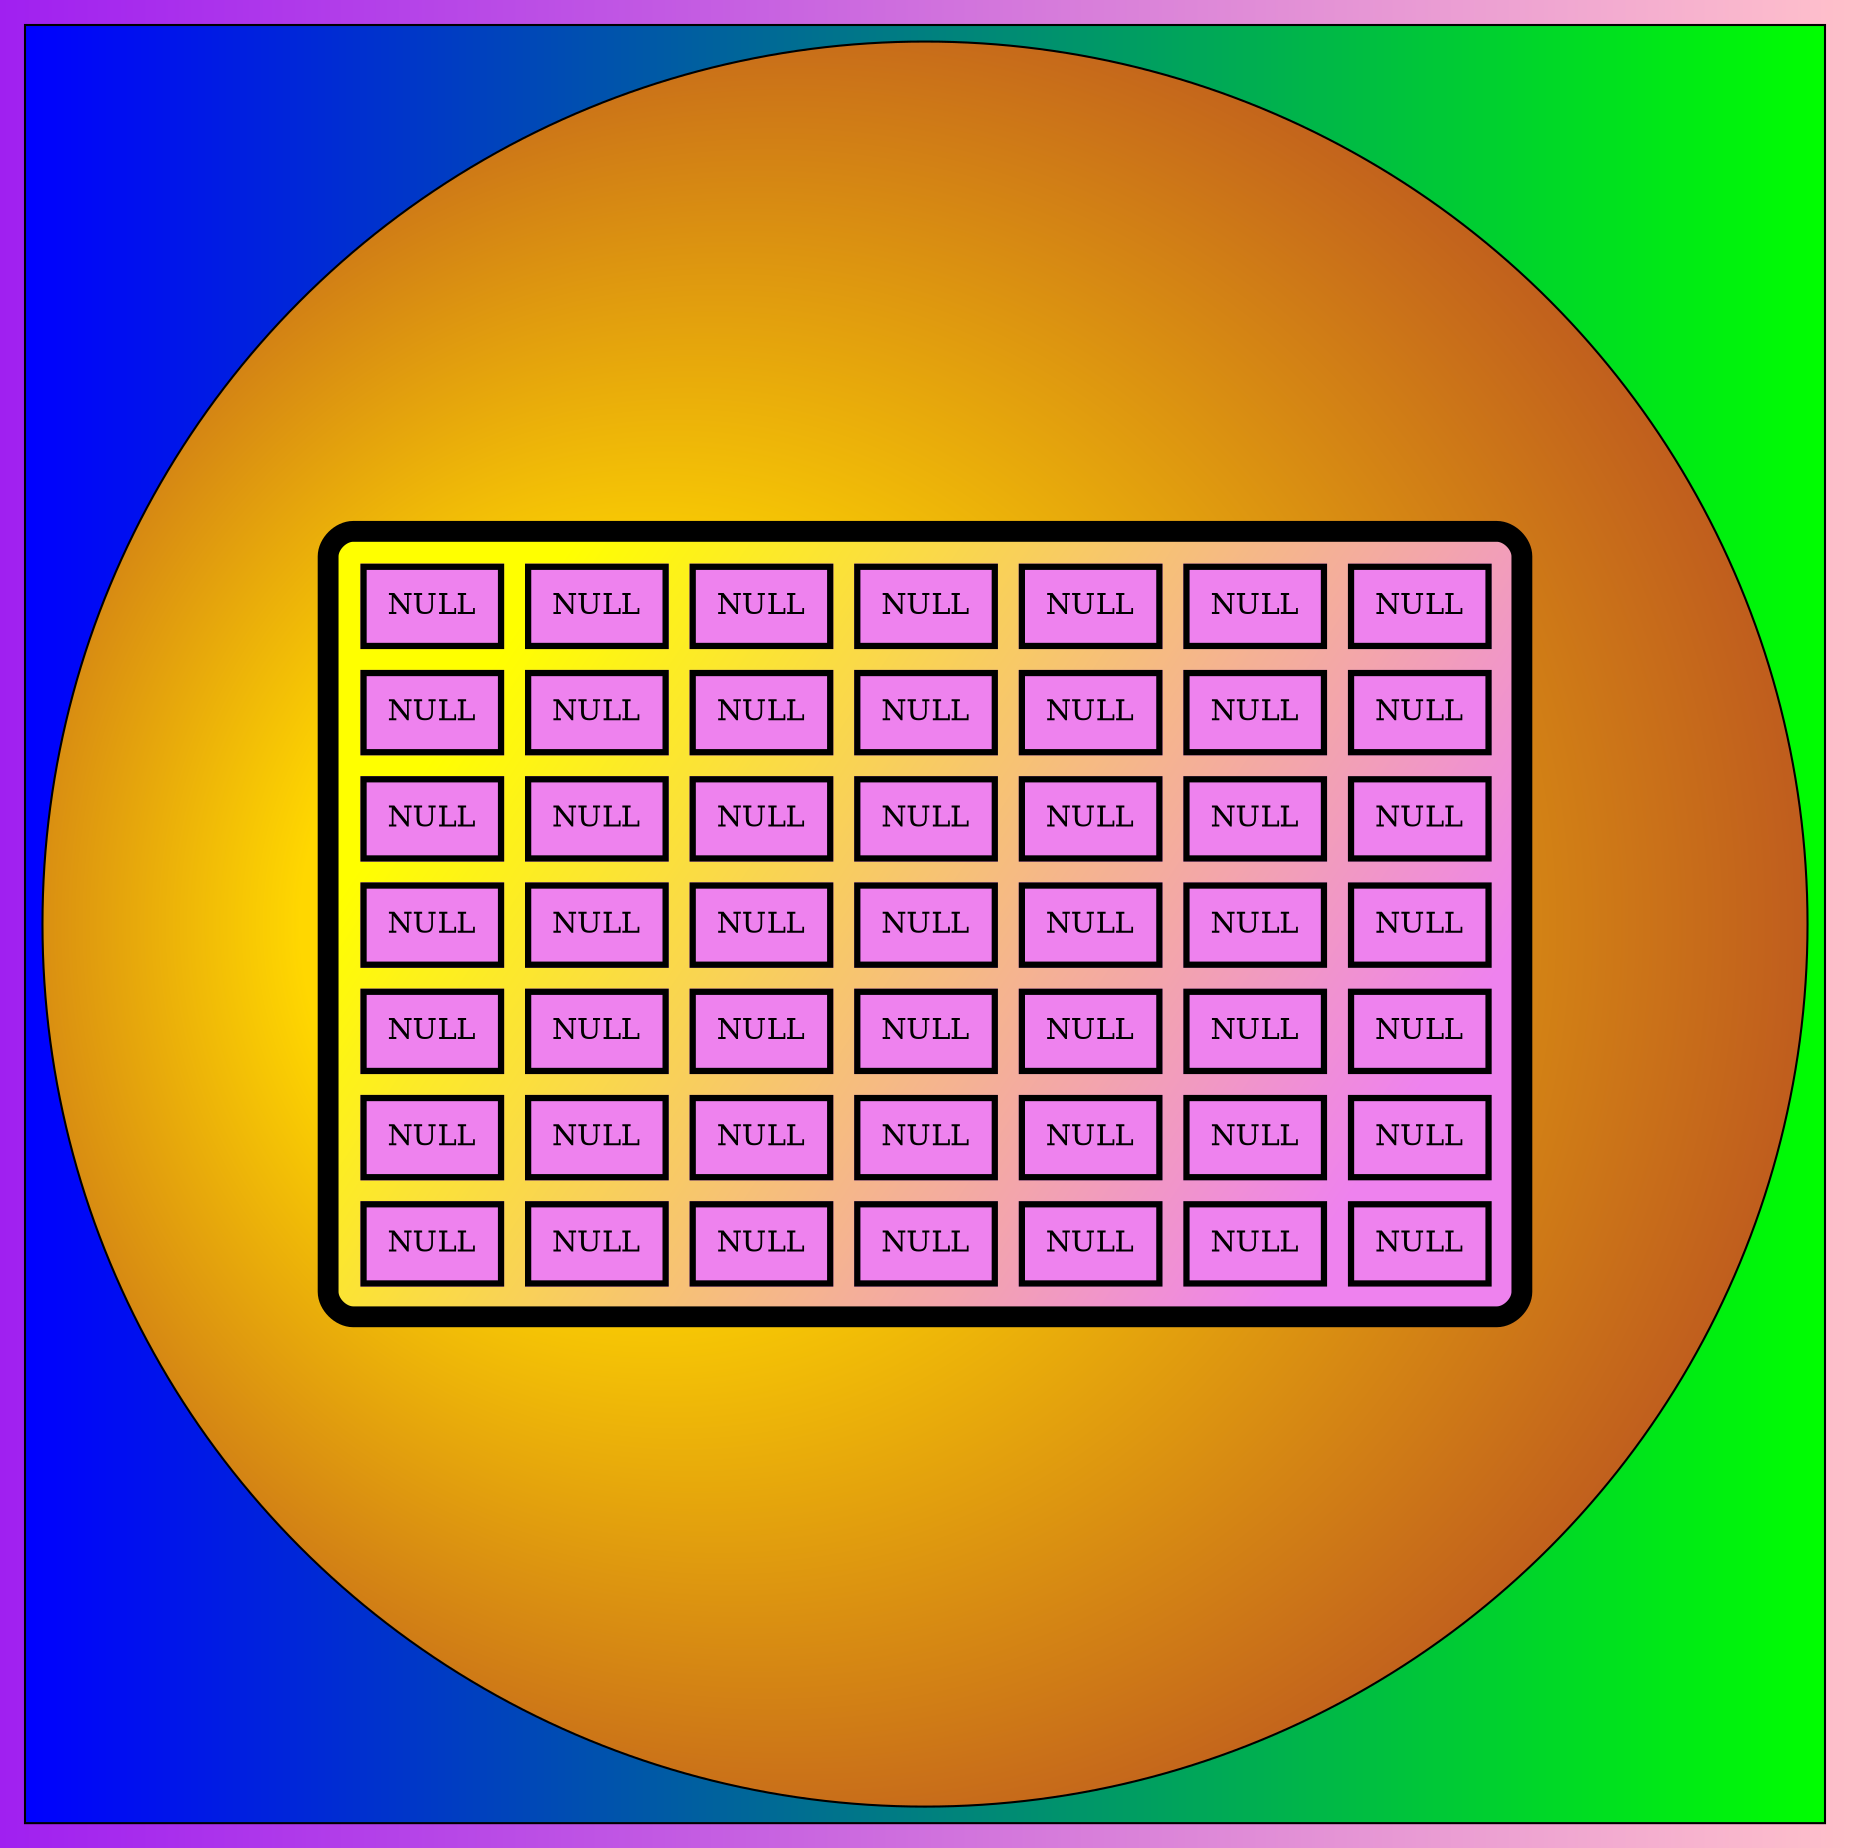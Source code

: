 digraph matriz{bgcolor="purple:pink" style="filled"subgraph cluster1 {fillcolor="blue:green" style="filled"node [shape=circle fillcolor="gold:brown" style="radial" gradientangle=180]a0 [label=<<TABLE border="10" cellspacing="10" cellpadding="10" style="rounded" bgcolor="yellow:violet" gradientangle="315">";<TR>
<TD border="3"  bgcolor="violet"  gradientangle="315">NULL</TD><TD border="3"  bgcolor="violet"  gradientangle="315">NULL</TD><TD border="3"  bgcolor="violet"  gradientangle="315">NULL</TD><TD border="3"  bgcolor="violet"  gradientangle="315">NULL</TD><TD border="3"  bgcolor="violet"  gradientangle="315">NULL</TD><TD border="3"  bgcolor="violet"  gradientangle="315">NULL</TD><TD border="3"  bgcolor="violet"  gradientangle="315">NULL</TD></TR>
<TR>
<TD border="3"  bgcolor="violet"  gradientangle="315">NULL</TD><TD border="3"  bgcolor="violet"  gradientangle="315">NULL</TD><TD border="3"  bgcolor="violet"  gradientangle="315">NULL</TD><TD border="3"  bgcolor="violet"  gradientangle="315">NULL</TD><TD border="3"  bgcolor="violet"  gradientangle="315">NULL</TD><TD border="3"  bgcolor="violet"  gradientangle="315">NULL</TD><TD border="3"  bgcolor="violet"  gradientangle="315">NULL</TD></TR>
<TR>
<TD border="3"  bgcolor="violet"  gradientangle="315">NULL</TD><TD border="3"  bgcolor="violet"  gradientangle="315">NULL</TD><TD border="3"  bgcolor="violet"  gradientangle="315">NULL</TD><TD border="3"  bgcolor="violet"  gradientangle="315">NULL</TD><TD border="3"  bgcolor="violet"  gradientangle="315">NULL</TD><TD border="3"  bgcolor="violet"  gradientangle="315">NULL</TD><TD border="3"  bgcolor="violet"  gradientangle="315">NULL</TD></TR>
<TR>
<TD border="3"  bgcolor="violet"  gradientangle="315">NULL</TD><TD border="3"  bgcolor="violet"  gradientangle="315">NULL</TD><TD border="3"  bgcolor="violet"  gradientangle="315">NULL</TD><TD border="3"  bgcolor="violet"  gradientangle="315">NULL</TD><TD border="3"  bgcolor="violet"  gradientangle="315">NULL</TD><TD border="3"  bgcolor="violet"  gradientangle="315">NULL</TD><TD border="3"  bgcolor="violet"  gradientangle="315">NULL</TD></TR>
<TR>
<TD border="3"  bgcolor="violet"  gradientangle="315">NULL</TD><TD border="3"  bgcolor="violet"  gradientangle="315">NULL</TD><TD border="3"  bgcolor="violet"  gradientangle="315">NULL</TD><TD border="3"  bgcolor="violet"  gradientangle="315">NULL</TD><TD border="3"  bgcolor="violet"  gradientangle="315">NULL</TD><TD border="3"  bgcolor="violet"  gradientangle="315">NULL</TD><TD border="3"  bgcolor="violet"  gradientangle="315">NULL</TD></TR>
<TR>
<TD border="3"  bgcolor="violet"  gradientangle="315">NULL</TD><TD border="3"  bgcolor="violet"  gradientangle="315">NULL</TD><TD border="3"  bgcolor="violet"  gradientangle="315">NULL</TD><TD border="3"  bgcolor="violet"  gradientangle="315">NULL</TD><TD border="3"  bgcolor="violet"  gradientangle="315">NULL</TD><TD border="3"  bgcolor="violet"  gradientangle="315">NULL</TD><TD border="3"  bgcolor="violet"  gradientangle="315">NULL</TD></TR>
<TR>
<TD border="3"  bgcolor="violet"  gradientangle="315">NULL</TD><TD border="3"  bgcolor="violet"  gradientangle="315">NULL</TD><TD border="3"  bgcolor="violet"  gradientangle="315">NULL</TD><TD border="3"  bgcolor="violet"  gradientangle="315">NULL</TD><TD border="3"  bgcolor="violet"  gradientangle="315">NULL</TD><TD border="3"  bgcolor="violet"  gradientangle="315">NULL</TD><TD border="3"  bgcolor="violet"  gradientangle="315">NULL</TD></TR>
</TABLE>>];
}
}